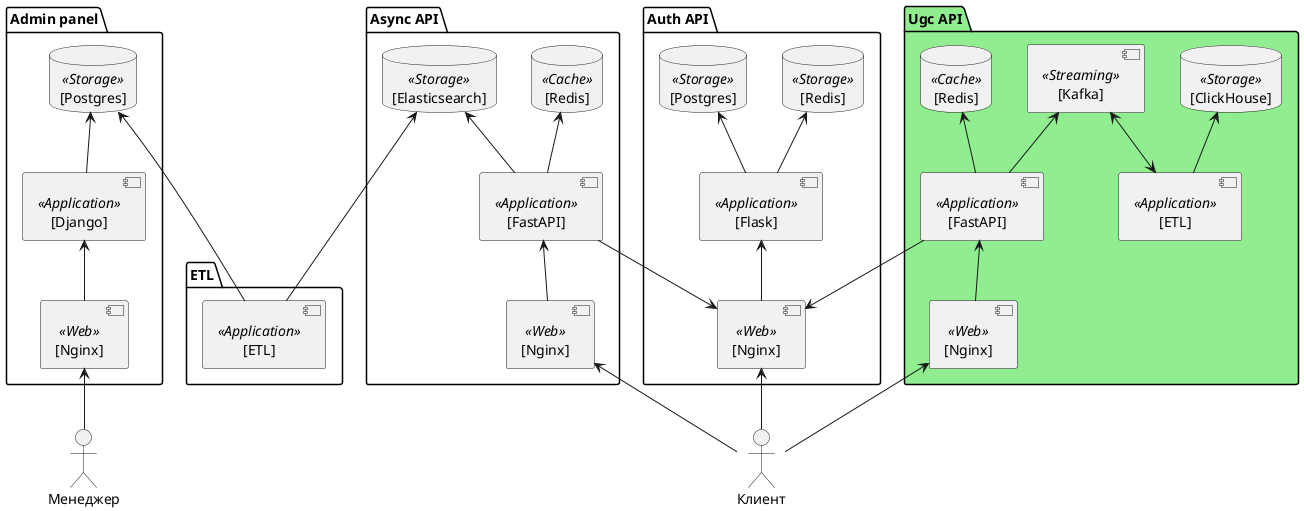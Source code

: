 @startuml
skinparam componentStyle uml2

actor Менеджер as Manager
actor Клиент as Client

package "Admin panel" as Admin {
    component "[Nginx]" as AdminNginx <<Web>>
    component "[Django]" as AdminApp <<Application>>
    database "[Postgres]" as AdminPostgres <<Storage>>

    AdminPostgres <-down- AdminApp
    AdminApp <-down- AdminNginx

}

package "ETL" as ETL {
    component "[ETL]" as ETLApp <<Application>>
}

package "Async API" as AsyncAPI {
    component "[Nginx]" as AsyncNginx <<Web>>
    component "[FastAPI]" as AsyncApp <<Application>>
    database "[Elasticsearch]" as Elasticsearch <<Storage>>
    database "[Redis]" as AsyncRedis <<Cache>>

    Elasticsearch <-- AsyncApp
    AsyncApp -up-> AsyncRedis
    AsyncApp <-down- AsyncNginx
}

package "Auth API" as AuthAPI{
    component "[Nginx]" as AuthNginx <<Web>>
    component "[Flask]" as AuthApp <<Application>>
    database "[Postgres]" as AuthPostgres <<Storage>>
    database "[Redis]" as AuthRedis <<Storage>>

    AuthPostgres <-- AuthApp
    AuthApp -up-> AuthRedis
    AuthApp <-down- AuthNginx
}

package "Ugc API" as UgcApi #LightGreen {
    component "[Nginx]" as UgcNginx <<Web>>
    component "[FastAPI]" as UgcApp <<Application>>
    component "[Kafka]" as UgcStream <<Streaming>>
    database "[Redis]" as UgcRedis <<Cache>>
    component "[ETL]" as UgcETL <<Application>>
    database "[ClickHouse]" as ClickHouse <<Storage>>

    UgcApp -up-> UgcStream
    UgcApp -up-> UgcRedis
    UgcETL -up-> ClickHouse
    UgcETL <-up-> UgcStream
    UgcNginx -up-> UgcApp
}

AdminPostgres <-down-- ETLApp
ETLApp --up-> Elasticsearch

AsyncApp --> AuthNginx
UgcApp --> AuthNginx

Client -up-> AuthNginx
Client -up-> AsyncNginx
Client --> UgcNginx

AdminNginx <-- Manager
@enduml
